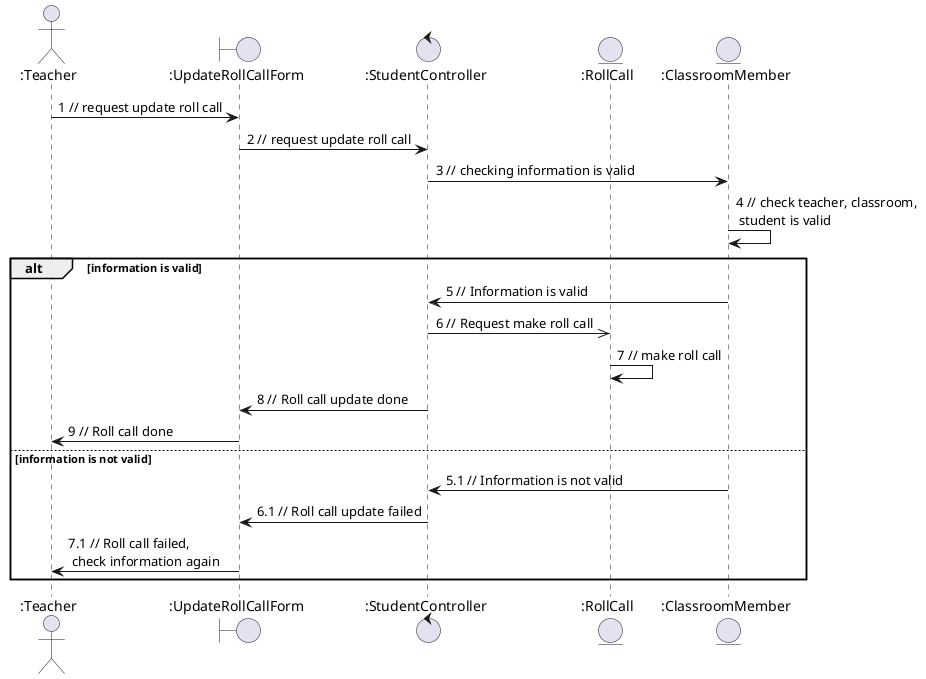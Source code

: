 @startuml updateRollCall

actor ":Teacher"
boundary ":UpdateRollCallForm"
control ":StudentController"
entity ":RollCall"
entity ":ClassroomMember"

":Teacher" -> ":UpdateRollCallForm": 1 // request update roll call
":UpdateRollCallForm" -> ":StudentController": 2 // request update roll call
":StudentController" -> ":ClassroomMember": 3 // checking information is valid
":ClassroomMember" -> ":ClassroomMember": 4 // check teacher, classroom, \n student is valid
alt information is valid
    ":ClassroomMember" -> ":StudentController": 5 // Information is valid
    ":StudentController" ->> ":RollCall": 6 // Request make roll call
    ":RollCall" -> ":RollCall": 7 // make roll call
    ":StudentController" -> ":UpdateRollCallForm": 8 // Roll call update done
    ":UpdateRollCallForm" -> ":Teacher": 9 // Roll call done
else information is not valid
    ":ClassroomMember" -> ":StudentController": 5.1 // Information is not valid
    ":StudentController" -> ":UpdateRollCallForm": 6.1 // Roll call update failed
    ":UpdateRollCallForm" -> ":Teacher": 7.1 // Roll call failed,\n check information again
end


@enduml